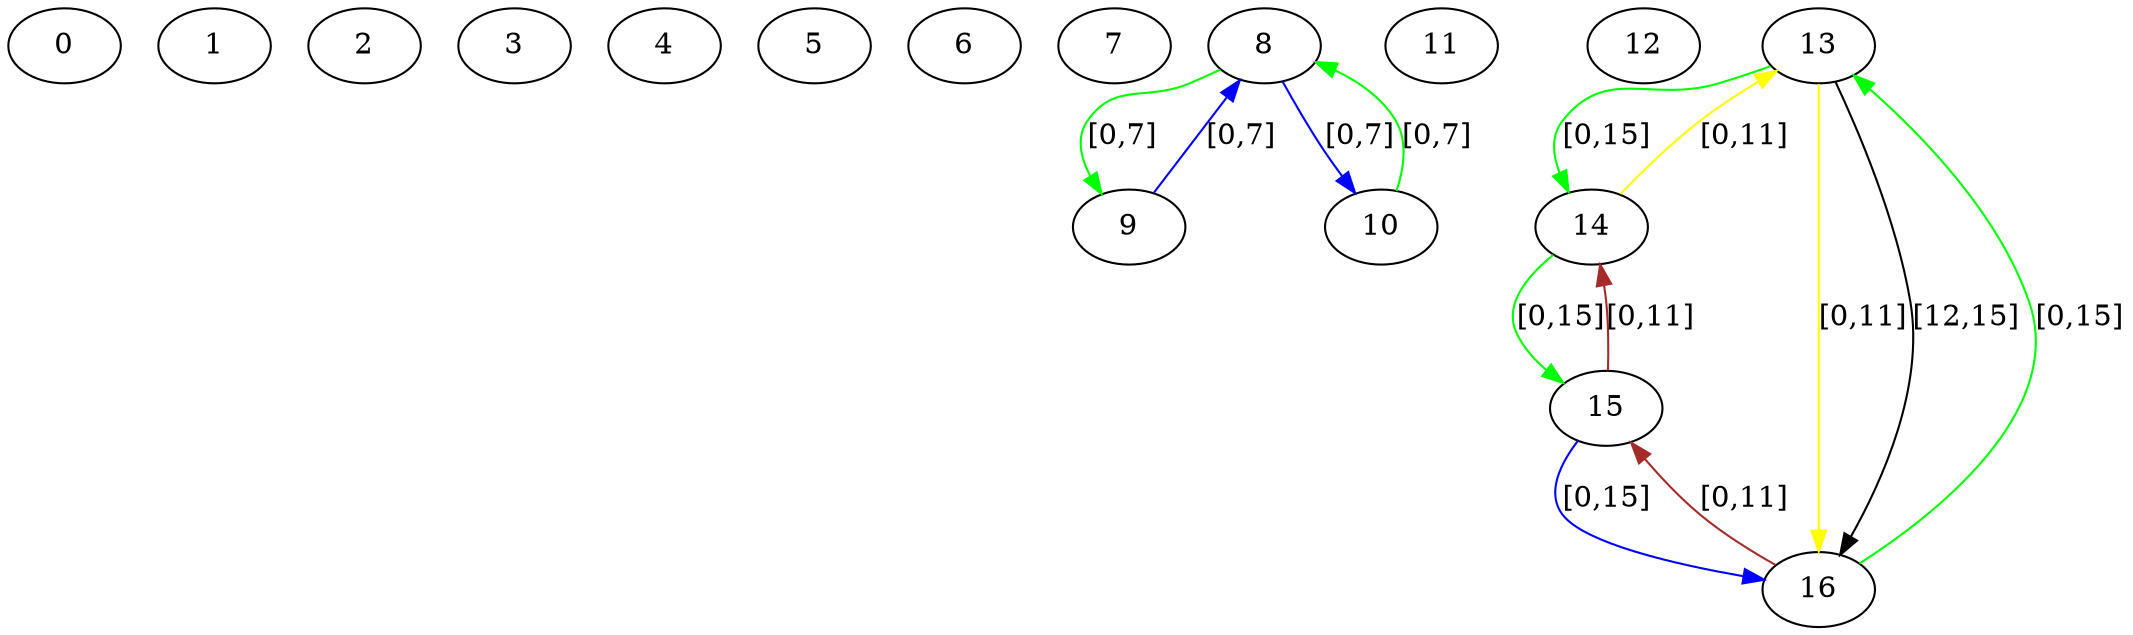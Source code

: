 digraph  {
0 [label=0];
1 [label=1];
2 [label=2];
3 [label=3];
4 [label=4];
5 [label=5];
6 [label=6];
7 [label=7];
8 [label=8];
9 [label=9];
10 [label=10];
8 -> 10  [color=blue, key=0, label="[0,7]"];
8 -> 9  [color=green, key=0, label="[0,7]"];
9 -> 8  [color=blue, key=0, label="[0,7]"];
10 -> 8  [color=green, key=0, label="[0,7]"];
11 [label=11];
12 [label=12];
13 [label=13];
14 [label=14];
15 [label=15];
16 [label=16];
13 -> 14  [color=green, key=0, label="[0,15]"];
13 -> 16  [color=yellow, key=0, label="[0,11]"];
13 -> 16  [color=black, key=1, label="[12,15]"];
14 -> 15  [color=green, key=0, label="[0,15]"];
14 -> 13  [color=yellow, key=0, label="[0,11]"];
15 -> 16  [color=blue, key=0, label="[0,15]"];
15 -> 14  [color=brown, key=0, label="[0,11]"];
16 -> 13  [color=green, key=0, label="[0,15]"];
16 -> 15  [color=brown, key=0, label="[0,11]"];
}
